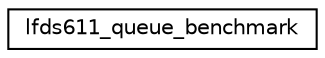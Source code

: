 digraph "Graphical Class Hierarchy"
{
 // LATEX_PDF_SIZE
  edge [fontname="Helvetica",fontsize="10",labelfontname="Helvetica",labelfontsize="10"];
  node [fontname="Helvetica",fontsize="10",shape=record];
  rankdir="LR";
  Node0 [label="lfds611_queue_benchmark",height=0.2,width=0.4,color="black", fillcolor="white", style="filled",URL="$structlfds611__queue__benchmark.html",tooltip=" "];
}
